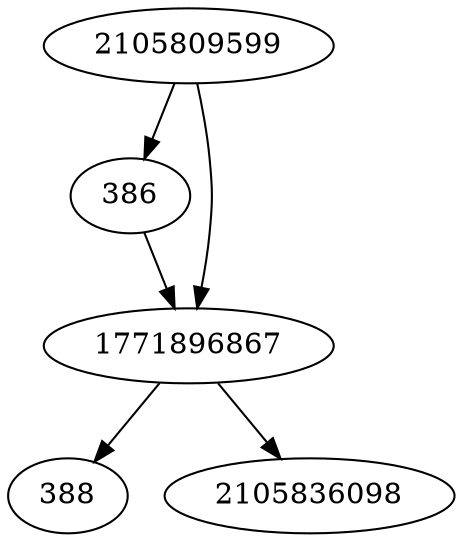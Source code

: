 strict digraph  {
386;
1771896867;
388;
2105836098;
2105809599;
386 -> 1771896867;
1771896867 -> 2105836098;
1771896867 -> 388;
2105809599 -> 1771896867;
2105809599 -> 386;
}
